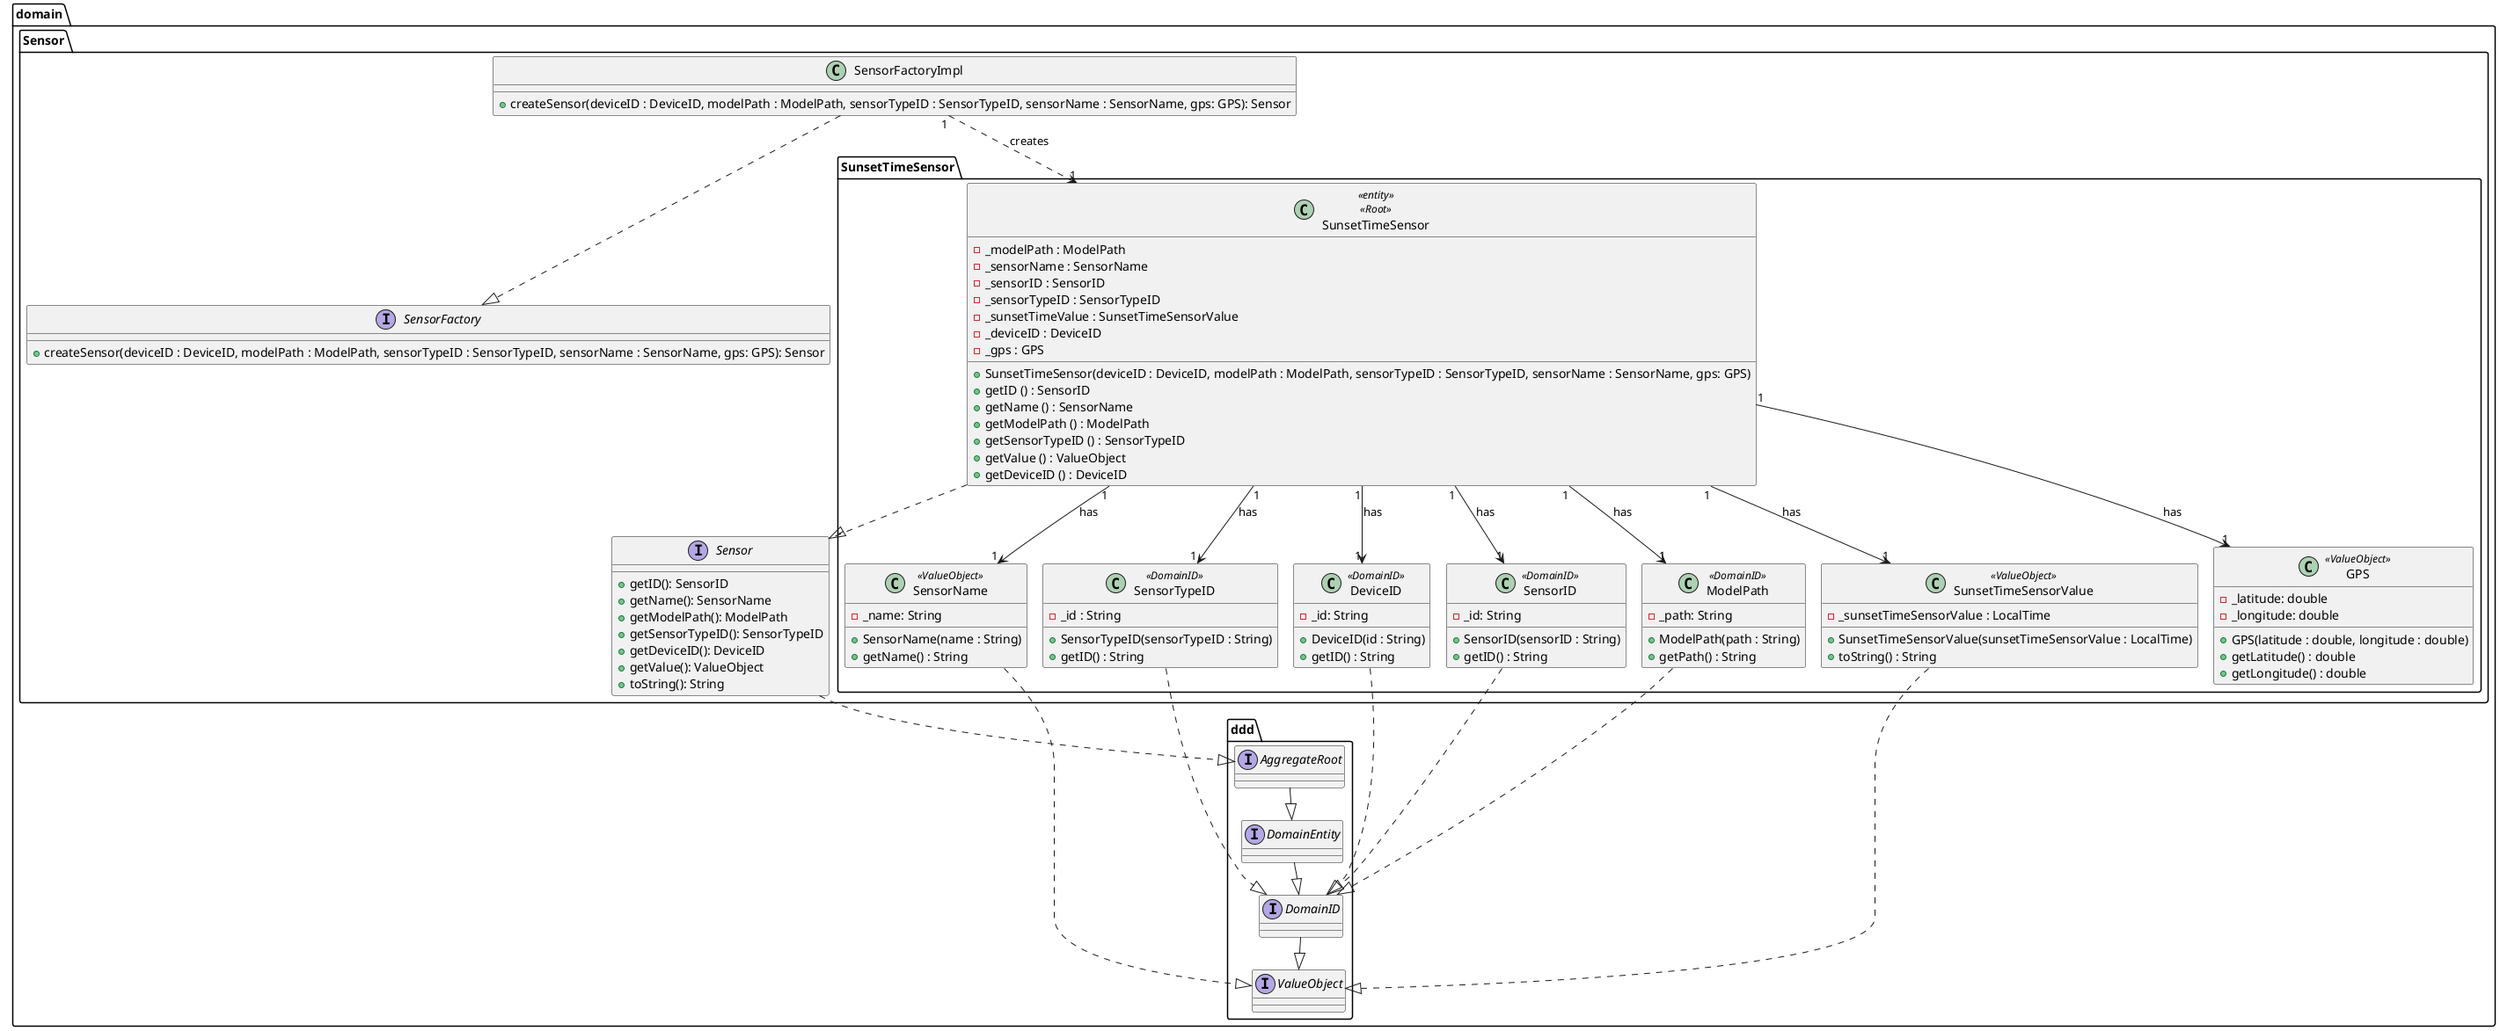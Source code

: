 @startuml
!pragma layout smetana

package domain.Sensor {

      interface SensorFactory {
            + createSensor(deviceID : DeviceID, modelPath : ModelPath, sensorTypeID : SensorTypeID, sensorName : SensorName, gps: GPS): Sensor
        }

      class SensorFactoryImpl {
            + createSensor(deviceID : DeviceID, modelPath : ModelPath, sensorTypeID : SensorTypeID, sensorName : SensorName, gps: GPS): Sensor
        }

    interface Sensor {
        + getID(): SensorID
        + getName(): SensorName
        + getModelPath(): ModelPath
        + getSensorTypeID(): SensorTypeID
        + getDeviceID(): DeviceID
        + getValue(): ValueObject
        + toString(): String
    }

package domain.Sensor.SunsetTimeSensor {

    class domain.Sensor.SunsetTimeSensor.SunsetTimeSensor <<entity>> <<Root>> {
        - _modelPath : ModelPath
        - _sensorName : SensorName
        - _sensorID : SensorID
        - _sensorTypeID : SensorTypeID
        - _sunsetTimeValue : SunsetTimeSensorValue
        - _deviceID : DeviceID
        - _gps : GPS

        + SunsetTimeSensor(deviceID : DeviceID, modelPath : ModelPath, sensorTypeID : SensorTypeID, sensorName : SensorName, gps: GPS)
        + getID () : SensorID
        + getName () : SensorName
        + getModelPath () : ModelPath
        + getSensorTypeID () : SensorTypeID
        + getValue () : ValueObject
        + getDeviceID () : DeviceID
    }
    class GPS <<ValueObject>> {
        - _latitude: double
        - _longitude: double
        + GPS(latitude : double, longitude : double)
        + getLatitude() : double
        + getLongitude() : double
}
     class SensorName <<ValueObject>> {
            - _name: String
            + SensorName(name : String)
            + getName() : String
        }

        class SensorID <<DomainID>> {
                  - _id: String
                  + SensorID(sensorID : String)
                  + getID() : String
             }

    class SensorTypeID <<DomainID>> {
        - _id : String
        + SensorTypeID(sensorTypeID : String)
        + getID() : String
    }

  class SunsetTimeSensorValue <<ValueObject>> {
    - _sunsetTimeSensorValue : LocalTime
    + SunsetTimeSensorValue(sunsetTimeSensorValue : LocalTime)
    + toString() : String
  }
    class ModelPath <<DomainID>> {
        - _path: String
        + ModelPath(path : String)
        + getPath() : String
    }

    class DeviceID <<DomainID>> {
        - _id: String
        + DeviceID(id : String)
        + getID() : String
    }
}

package domain.ddd {

  interface DomainEntity {
  }

  interface DomainID {
  }

  interface AggregateRoot {
  }

 interface ValueObject {
  }
}

SensorFactoryImpl ..|> SensorFactory
SensorFactoryImpl "1" ..> "1" domain.Sensor.SunsetTimeSensor.SunsetTimeSensor : creates

domain.Sensor.SunsetTimeSensor.SunsetTimeSensor ..|> domain.Sensor.Sensor
domain.Sensor.SunsetTimeSensor.SunsetTimeSensor "1" --> "1" domain.Sensor.SunsetTimeSensor.SunsetTimeSensorValue : has
domain.Sensor.SunsetTimeSensor.SunsetTimeSensor "1" -->  "1" SensorTypeID : has
domain.Sensor.SunsetTimeSensor.SunsetTimeSensor "1" -->  "1" SensorID : has
domain.Sensor.SunsetTimeSensor.SunsetTimeSensor "1" -->  "1" DeviceID : has
domain.Sensor.SunsetTimeSensor.SunsetTimeSensor "1" -->  "1" ModelPath : has
domain.Sensor.SunsetTimeSensor.SunsetTimeSensor "1" -->  "1" SensorName : has
domain.Sensor.SunsetTimeSensor.SunsetTimeSensor "1" -->  "1" GPS : has

domain.Sensor.SunsetTimeSensor.SunsetTimeSensorValue ..|> domain.ddd.ValueObject
SensorName ..|> domain.ddd.ValueObject

DomainEntity --|> DomainID
AggregateRoot --|> DomainEntity

domain.Sensor.Sensor ..|> domain.ddd.AggregateRoot

SensorTypeID ..|> domain.ddd.DomainID
SensorID ..|> domain.ddd.DomainID
ModelPath ..|> domain.ddd.DomainID
DeviceID ..|> domain.ddd.DomainID
domain.ddd.DomainID --|> domain.ddd.ValueObject

@enduml